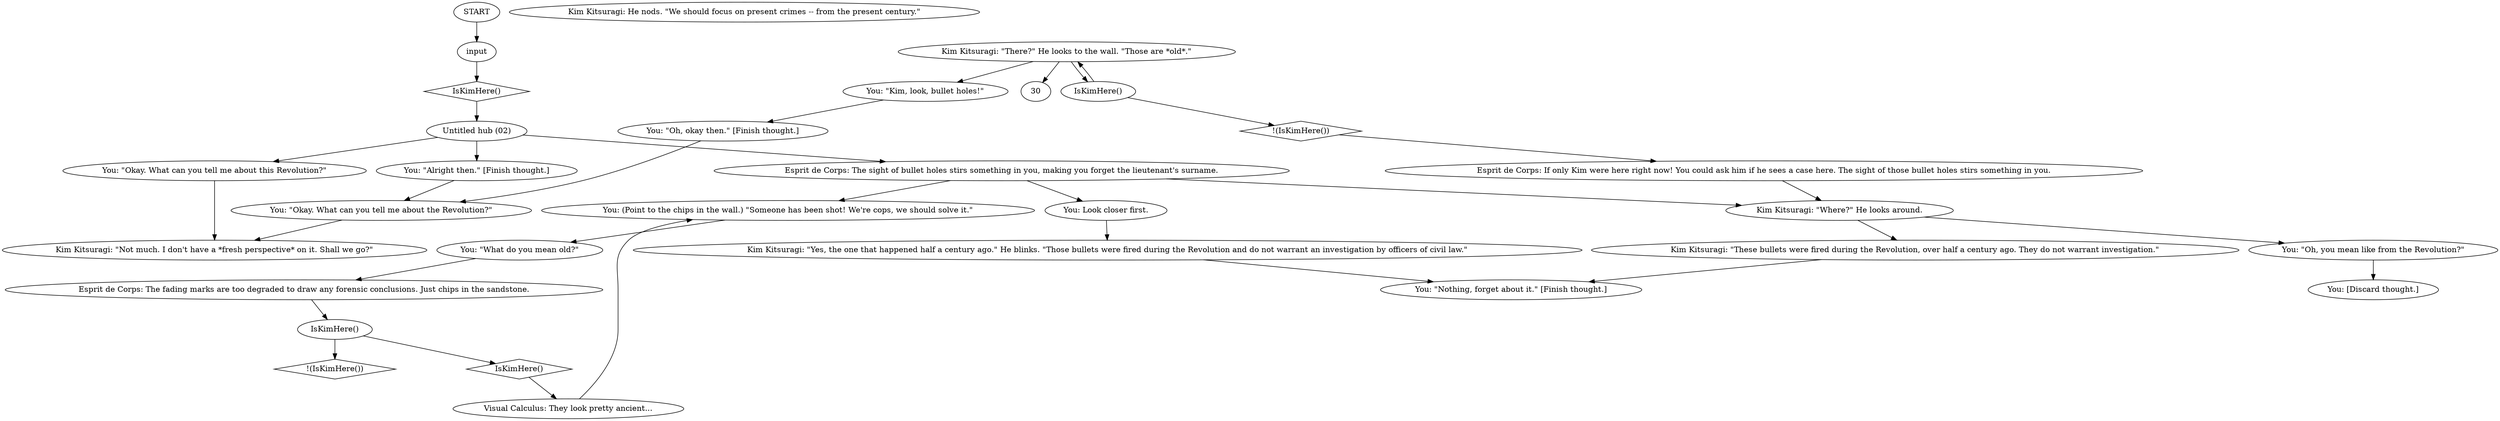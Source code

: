 # PLAZA ORB / bulletholes esprit
# esprit the corps afterthought
# ==================================================
digraph G {
	  0 [label="START"];
	  1 [label="input"];
	  2 [label="Esprit de Corps: If only Kim were here right now! You could ask him if he sees a case here. The sight of those bullet holes stirs something in you."];
	  3 [label="You: \"Okay. What can you tell me about this Revolution?\""];
	  4 [label="Kim Kitsuragi: \"Not much. I don't have a *fresh perspective* on it. Shall we go?\""];
	  5 [label="IsKimHere()"];
	  6 [label="IsKimHere()", shape=diamond];
	  7 [label="!(IsKimHere())", shape=diamond];
	  8 [label="Visual Calculus: They look pretty ancient..."];
	  9 [label="Kim Kitsuragi: He nods. \"We should focus on present crimes -- from the present century.\""];
	  10 [label="You: \"Okay. What can you tell me about the Revolution?\""];
	  11 [label="You: \"Alright then.\" [Finish thought.]"];
	  12 [label="Esprit de Corps: The sight of bullet holes stirs something in you, making you forget the lieutenant's surname."];
	  13 [label="Untitled hub (02)"];
	  14 [label="You: \"Nothing, forget about it.\" [Finish thought.]"];
	  15 [label="You: \"Oh, you mean like from the Revolution?\""];
	  16 [label="IsKimHere()"];
	  17 [label="IsKimHere()", shape=diamond];
	  18 [label="!(IsKimHere())", shape=diamond];
	  19 [label="Kim Kitsuragi: \"There?\" He looks to the wall. \"Those are *old*.\""];
	  20 [label="You: \"What do you mean old?\""];
	  21 [label="You: \"Kim, look, bullet holes!\""];
	  22 [label="You: (Point to the chips in the wall.) \"Someone has been shot! We're cops, we should solve it.\""];
	  23 [label="Kim Kitsuragi: \"These bullets were fired during the Revolution, over half a century ago. They do not warrant investigation.\""];
	  24 [label="Esprit de Corps: The fading marks are too degraded to draw any forensic conclusions. Just chips in the sandstone."];
	  25 [label="Kim Kitsuragi: \"Yes, the one that happened half a century ago.\" He blinks. \"Those bullets were fired during the Revolution and do not warrant an investigation by officers of civil law.\""];
	  26 [label="You: [Discard thought.]"];
	  27 [label="You: Look closer first."];
	  28 [label="Kim Kitsuragi: \"Where?\" He looks around."];
	  29 [label="You: \"Oh, okay then.\" [Finish thought.]"];
	  0 -> 1
	  1 -> 17
	  2 -> 28
	  3 -> 4
	  5 -> 6
	  5 -> 7
	  6 -> 8
	  8 -> 22
	  10 -> 4
	  11 -> 10
	  12 -> 27
	  12 -> 28
	  12 -> 22
	  13 -> 11
	  13 -> 3
	  13 -> 12
	  15 -> 26
	  16 -> 18
	  16 -> 19
	  17 -> 13
	  18 -> 2
	  19 -> 16
	  19 -> 21
	  19 -> 30
	  20 -> 24
	  21 -> 29
	  22 -> 20
	  23 -> 14
	  24 -> 5
	  25 -> 14
	  27 -> 25
	  28 -> 15
	  28 -> 23
	  29 -> 10
}

